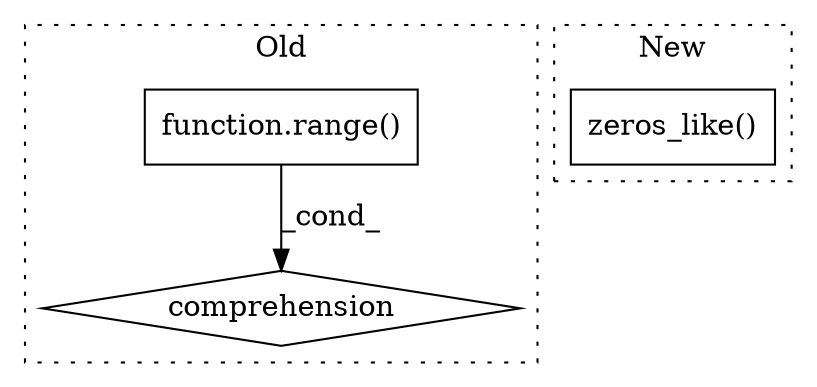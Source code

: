 digraph G {
subgraph cluster0 {
1 [label="function.range()" a="75" s="3405,3419" l="6,1" shape="box"];
3 [label="comprehension" a="45" s="3396" l="3" shape="diamond"];
label = "Old";
style="dotted";
}
subgraph cluster1 {
2 [label="zeros_like()" a="75" s="3457,3485" l="17,1" shape="box"];
label = "New";
style="dotted";
}
1 -> 3 [label="_cond_"];
}